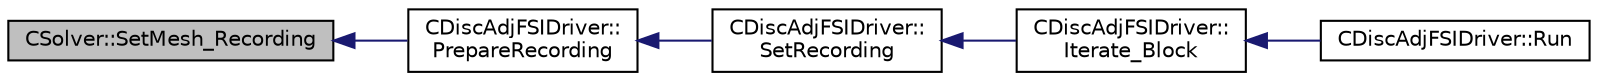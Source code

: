 digraph "CSolver::SetMesh_Recording"
{
  edge [fontname="Helvetica",fontsize="10",labelfontname="Helvetica",labelfontsize="10"];
  node [fontname="Helvetica",fontsize="10",shape=record];
  rankdir="LR";
  Node4601 [label="CSolver::SetMesh_Recording",height=0.2,width=0.4,color="black", fillcolor="grey75", style="filled", fontcolor="black"];
  Node4601 -> Node4602 [dir="back",color="midnightblue",fontsize="10",style="solid",fontname="Helvetica"];
  Node4602 [label="CDiscAdjFSIDriver::\lPrepareRecording",height=0.2,width=0.4,color="black", fillcolor="white", style="filled",URL="$class_c_disc_adj_f_s_i_driver.html#ad7af0aa968b108e9ac9584111d42a7c9",tooltip="Restart the variables to the converged solution. "];
  Node4602 -> Node4603 [dir="back",color="midnightblue",fontsize="10",style="solid",fontname="Helvetica"];
  Node4603 [label="CDiscAdjFSIDriver::\lSetRecording",height=0.2,width=0.4,color="black", fillcolor="white", style="filled",URL="$class_c_disc_adj_f_s_i_driver.html#ab07394a77802e469a321ccd1b10cb988",tooltip="Set the recording for a Discrete Adjoint iteration for the FSI problem. "];
  Node4603 -> Node4604 [dir="back",color="midnightblue",fontsize="10",style="solid",fontname="Helvetica"];
  Node4604 [label="CDiscAdjFSIDriver::\lIterate_Block",height=0.2,width=0.4,color="black", fillcolor="white", style="filled",URL="$class_c_disc_adj_f_s_i_driver.html#a84949f139fa795b7d34d6ff77e82eb5c",tooltip="Iterate a certain block for adjoint FSI - may be the whole set of variables or independent and subite..."];
  Node4604 -> Node4605 [dir="back",color="midnightblue",fontsize="10",style="solid",fontname="Helvetica"];
  Node4605 [label="CDiscAdjFSIDriver::Run",height=0.2,width=0.4,color="black", fillcolor="white", style="filled",URL="$class_c_disc_adj_f_s_i_driver.html#a2e965d6e9c4dcfc296077cae225cab21",tooltip="Run a Discrete Adjoint iteration for the FSI problem. "];
}
